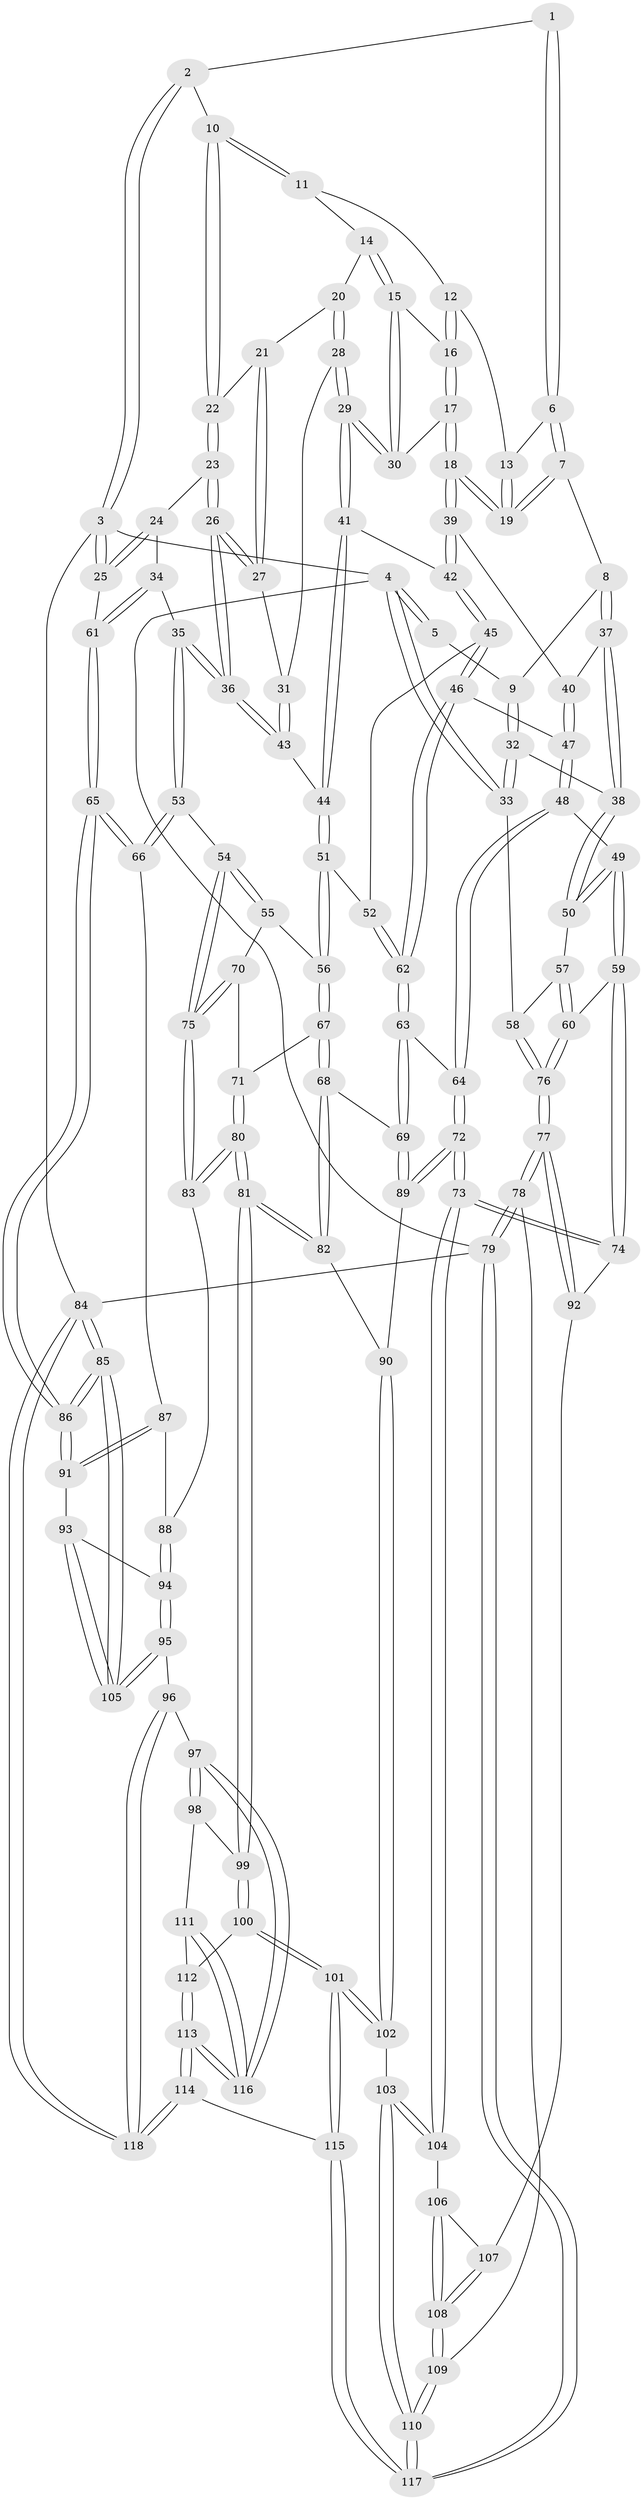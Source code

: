 // Generated by graph-tools (version 1.1) at 2025/27/03/09/25 03:27:07]
// undirected, 118 vertices, 292 edges
graph export_dot {
graph [start="1"]
  node [color=gray90,style=filled];
  1 [pos="+0.24240349612298434+0"];
  2 [pos="+0.6691621793834298+0"];
  3 [pos="+1+0"];
  4 [pos="+0+0"];
  5 [pos="+0+0"];
  6 [pos="+0.2634574541472192+0"];
  7 [pos="+0.2352307978011679+0.03491378587241303"];
  8 [pos="+0.19860328354326395+0.10317747222156025"];
  9 [pos="+0.07189689342955896+0.11854350480696983"];
  10 [pos="+0.6713833184128364+0"];
  11 [pos="+0.4429241794921283+0.04970010341610045"];
  12 [pos="+0.3891287637425876+0.053784176594642776"];
  13 [pos="+0.38479802125450224+0.05234446150468686"];
  14 [pos="+0.4940269067855504+0.1065347386376399"];
  15 [pos="+0.4655515962419579+0.13019918156758867"];
  16 [pos="+0.4511721520387235+0.13049904851566074"];
  17 [pos="+0.39003753657094287+0.18516681510258184"];
  18 [pos="+0.36792075303291627+0.19419672141545447"];
  19 [pos="+0.36632556048572323+0.1882602104039896"];
  20 [pos="+0.5568908791968546+0.08868534238874241"];
  21 [pos="+0.6688241260436129+0"];
  22 [pos="+0.6740909513423031+0"];
  23 [pos="+0.7790966864120382+0.04906044082451317"];
  24 [pos="+0.8900175488315172+0.1031298465359193"];
  25 [pos="+1+0"];
  26 [pos="+0.7537331147090245+0.26122923934478004"];
  27 [pos="+0.6614546218796419+0.09565187146384707"];
  28 [pos="+0.5526245178629748+0.20115962689893266"];
  29 [pos="+0.5229749684775618+0.22470723508124787"];
  30 [pos="+0.49697511113394083+0.20190825767040438"];
  31 [pos="+0.6359498650218471+0.21183304827408378"];
  32 [pos="+0.04443597314180207+0.1442014050368152"];
  33 [pos="+0+0.2404621410480351"];
  34 [pos="+0.9418068913632266+0.33147217956918634"];
  35 [pos="+0.8736137623412613+0.3622629313847124"];
  36 [pos="+0.754010141421991+0.294105260886072"];
  37 [pos="+0.22106478835587154+0.2612639843615851"];
  38 [pos="+0.16901180584402692+0.29796530482360106"];
  39 [pos="+0.3470069601926054+0.24416438030331683"];
  40 [pos="+0.2789901233182215+0.2691494579082208"];
  41 [pos="+0.5048166607990034+0.2854551319986265"];
  42 [pos="+0.46086377336660156+0.31423133708141493"];
  43 [pos="+0.7067698089713793+0.2926153621798796"];
  44 [pos="+0.6295766545749111+0.3387486505309666"];
  45 [pos="+0.4544322528329871+0.37322338419023776"];
  46 [pos="+0.3734428079436546+0.44642001472232784"];
  47 [pos="+0.3473004231080896+0.44762036918429693"];
  48 [pos="+0.31080664208696024+0.47297040448696637"];
  49 [pos="+0.24604449229725336+0.4765325521440053"];
  50 [pos="+0.13618881379428077+0.33899765641468904"];
  51 [pos="+0.5899340239471698+0.45887891090626026"];
  52 [pos="+0.5623734372079435+0.4544347150717216"];
  53 [pos="+0.830305995318359+0.4699650207696903"];
  54 [pos="+0.7827766467626803+0.48810325362497214"];
  55 [pos="+0.6040780239018788+0.4698646189322553"];
  56 [pos="+0.594198148143416+0.46454960460251066"];
  57 [pos="+0.11461050276234933+0.3468079968130486"];
  58 [pos="+0+0.25634600627464055"];
  59 [pos="+0.15460113086341848+0.5995822361783198"];
  60 [pos="+0.04854826179891231+0.5709161151445493"];
  61 [pos="+1+0.33574433445151874"];
  62 [pos="+0.44641959865914393+0.5295863503916084"];
  63 [pos="+0.4507549824319352+0.5754868554086641"];
  64 [pos="+0.3275717989982914+0.5668825933826288"];
  65 [pos="+1+0.6197399589720579"];
  66 [pos="+0.878300366442323+0.5970231507512951"];
  67 [pos="+0.5509570568320927+0.5659375362788689"];
  68 [pos="+0.47594610015541866+0.6075736269922059"];
  69 [pos="+0.46033991220673937+0.598451033775815"];
  70 [pos="+0.630481708535078+0.5492334005725039"];
  71 [pos="+0.5834344413012592+0.5923379033173262"];
  72 [pos="+0.29112595138102426+0.6912886640786432"];
  73 [pos="+0.2562190257303077+0.7108492745179746"];
  74 [pos="+0.22013534269625537+0.6845534716103006"];
  75 [pos="+0.6785308615117155+0.6235537430683921"];
  76 [pos="+0+0.6474591172569953"];
  77 [pos="+0+0.7203321478119646"];
  78 [pos="+0+0.8249469368848575"];
  79 [pos="+0+1"];
  80 [pos="+0.6370246662338869+0.678597337942849"];
  81 [pos="+0.5873158604915698+0.7350493724085695"];
  82 [pos="+0.5234952896758962+0.6956688760742196"];
  83 [pos="+0.6711835271879191+0.6570292636073841"];
  84 [pos="+1+1"];
  85 [pos="+1+1"];
  86 [pos="+1+0.9970770112215244"];
  87 [pos="+0.8773080834448773+0.6003438983364183"];
  88 [pos="+0.68422480950833+0.6614951160545693"];
  89 [pos="+0.3276264895971167+0.6877827006644966"];
  90 [pos="+0.4256592994618446+0.7328128508624034"];
  91 [pos="+0.8717500636483303+0.6592725390199058"];
  92 [pos="+0.04151272273263829+0.7717439913640588"];
  93 [pos="+0.8263910411411315+0.7386210862698638"];
  94 [pos="+0.8073898465499878+0.7449877027267556"];
  95 [pos="+0.7098409316482899+0.8731024800420248"];
  96 [pos="+0.6866200018198914+0.8803227521560698"];
  97 [pos="+0.6743420925816886+0.8753329703259459"];
  98 [pos="+0.6261060476105544+0.8202204144222383"];
  99 [pos="+0.5909065171489717+0.7748976346870821"];
  100 [pos="+0.45303389842868014+0.8523584838230586"];
  101 [pos="+0.4333403367357235+0.8531849126054512"];
  102 [pos="+0.43190429633682687+0.8519047722851592"];
  103 [pos="+0.28567495908646534+0.8060491904648763"];
  104 [pos="+0.256370220222251+0.7353339448591851"];
  105 [pos="+1+0.9980914696853365"];
  106 [pos="+0.20201050469566734+0.7777016095552147"];
  107 [pos="+0.06842267576160373+0.7920498361602666"];
  108 [pos="+0.1257397203203567+0.8607033358877115"];
  109 [pos="+0.12177845202712416+0.9413230687448363"];
  110 [pos="+0.22542156314482112+1"];
  111 [pos="+0.5135490602399647+0.9093863359372221"];
  112 [pos="+0.47681758550457215+0.8810709555195844"];
  113 [pos="+0.5008304453929895+1"];
  114 [pos="+0.43624809453902746+1"];
  115 [pos="+0.30883567958224956+1"];
  116 [pos="+0.5555306398873381+0.9612328911743362"];
  117 [pos="+0.27282319204379235+1"];
  118 [pos="+0.7334325833459102+1"];
  1 -- 2;
  1 -- 6;
  1 -- 6;
  2 -- 3;
  2 -- 3;
  2 -- 10;
  3 -- 4;
  3 -- 25;
  3 -- 25;
  3 -- 84;
  4 -- 5;
  4 -- 5;
  4 -- 33;
  4 -- 33;
  4 -- 79;
  5 -- 9;
  6 -- 7;
  6 -- 7;
  6 -- 13;
  7 -- 8;
  7 -- 19;
  7 -- 19;
  8 -- 9;
  8 -- 37;
  8 -- 37;
  9 -- 32;
  9 -- 32;
  10 -- 11;
  10 -- 11;
  10 -- 22;
  10 -- 22;
  11 -- 12;
  11 -- 14;
  12 -- 13;
  12 -- 16;
  12 -- 16;
  13 -- 19;
  13 -- 19;
  14 -- 15;
  14 -- 15;
  14 -- 20;
  15 -- 16;
  15 -- 30;
  15 -- 30;
  16 -- 17;
  16 -- 17;
  17 -- 18;
  17 -- 18;
  17 -- 30;
  18 -- 19;
  18 -- 19;
  18 -- 39;
  18 -- 39;
  20 -- 21;
  20 -- 28;
  20 -- 28;
  21 -- 22;
  21 -- 27;
  21 -- 27;
  22 -- 23;
  22 -- 23;
  23 -- 24;
  23 -- 26;
  23 -- 26;
  24 -- 25;
  24 -- 25;
  24 -- 34;
  25 -- 61;
  26 -- 27;
  26 -- 27;
  26 -- 36;
  26 -- 36;
  27 -- 31;
  28 -- 29;
  28 -- 29;
  28 -- 31;
  29 -- 30;
  29 -- 30;
  29 -- 41;
  29 -- 41;
  31 -- 43;
  31 -- 43;
  32 -- 33;
  32 -- 33;
  32 -- 38;
  33 -- 58;
  34 -- 35;
  34 -- 61;
  34 -- 61;
  35 -- 36;
  35 -- 36;
  35 -- 53;
  35 -- 53;
  36 -- 43;
  36 -- 43;
  37 -- 38;
  37 -- 38;
  37 -- 40;
  38 -- 50;
  38 -- 50;
  39 -- 40;
  39 -- 42;
  39 -- 42;
  40 -- 47;
  40 -- 47;
  41 -- 42;
  41 -- 44;
  41 -- 44;
  42 -- 45;
  42 -- 45;
  43 -- 44;
  44 -- 51;
  44 -- 51;
  45 -- 46;
  45 -- 46;
  45 -- 52;
  46 -- 47;
  46 -- 62;
  46 -- 62;
  47 -- 48;
  47 -- 48;
  48 -- 49;
  48 -- 64;
  48 -- 64;
  49 -- 50;
  49 -- 50;
  49 -- 59;
  49 -- 59;
  50 -- 57;
  51 -- 52;
  51 -- 56;
  51 -- 56;
  52 -- 62;
  52 -- 62;
  53 -- 54;
  53 -- 66;
  53 -- 66;
  54 -- 55;
  54 -- 55;
  54 -- 75;
  54 -- 75;
  55 -- 56;
  55 -- 70;
  56 -- 67;
  56 -- 67;
  57 -- 58;
  57 -- 60;
  57 -- 60;
  58 -- 76;
  58 -- 76;
  59 -- 60;
  59 -- 74;
  59 -- 74;
  60 -- 76;
  60 -- 76;
  61 -- 65;
  61 -- 65;
  62 -- 63;
  62 -- 63;
  63 -- 64;
  63 -- 69;
  63 -- 69;
  64 -- 72;
  64 -- 72;
  65 -- 66;
  65 -- 66;
  65 -- 86;
  65 -- 86;
  66 -- 87;
  67 -- 68;
  67 -- 68;
  67 -- 71;
  68 -- 69;
  68 -- 82;
  68 -- 82;
  69 -- 89;
  69 -- 89;
  70 -- 71;
  70 -- 75;
  70 -- 75;
  71 -- 80;
  71 -- 80;
  72 -- 73;
  72 -- 73;
  72 -- 89;
  72 -- 89;
  73 -- 74;
  73 -- 74;
  73 -- 104;
  73 -- 104;
  74 -- 92;
  75 -- 83;
  75 -- 83;
  76 -- 77;
  76 -- 77;
  77 -- 78;
  77 -- 78;
  77 -- 92;
  77 -- 92;
  78 -- 79;
  78 -- 79;
  78 -- 109;
  79 -- 117;
  79 -- 117;
  79 -- 84;
  80 -- 81;
  80 -- 81;
  80 -- 83;
  80 -- 83;
  81 -- 82;
  81 -- 82;
  81 -- 99;
  81 -- 99;
  82 -- 90;
  83 -- 88;
  84 -- 85;
  84 -- 85;
  84 -- 118;
  84 -- 118;
  85 -- 86;
  85 -- 86;
  85 -- 105;
  85 -- 105;
  86 -- 91;
  86 -- 91;
  87 -- 88;
  87 -- 91;
  87 -- 91;
  88 -- 94;
  88 -- 94;
  89 -- 90;
  90 -- 102;
  90 -- 102;
  91 -- 93;
  92 -- 107;
  93 -- 94;
  93 -- 105;
  93 -- 105;
  94 -- 95;
  94 -- 95;
  95 -- 96;
  95 -- 105;
  95 -- 105;
  96 -- 97;
  96 -- 118;
  96 -- 118;
  97 -- 98;
  97 -- 98;
  97 -- 116;
  97 -- 116;
  98 -- 99;
  98 -- 111;
  99 -- 100;
  99 -- 100;
  100 -- 101;
  100 -- 101;
  100 -- 112;
  101 -- 102;
  101 -- 102;
  101 -- 115;
  101 -- 115;
  102 -- 103;
  103 -- 104;
  103 -- 104;
  103 -- 110;
  103 -- 110;
  104 -- 106;
  106 -- 107;
  106 -- 108;
  106 -- 108;
  107 -- 108;
  107 -- 108;
  108 -- 109;
  108 -- 109;
  109 -- 110;
  109 -- 110;
  110 -- 117;
  110 -- 117;
  111 -- 112;
  111 -- 116;
  111 -- 116;
  112 -- 113;
  112 -- 113;
  113 -- 114;
  113 -- 114;
  113 -- 116;
  113 -- 116;
  114 -- 115;
  114 -- 118;
  114 -- 118;
  115 -- 117;
  115 -- 117;
}
